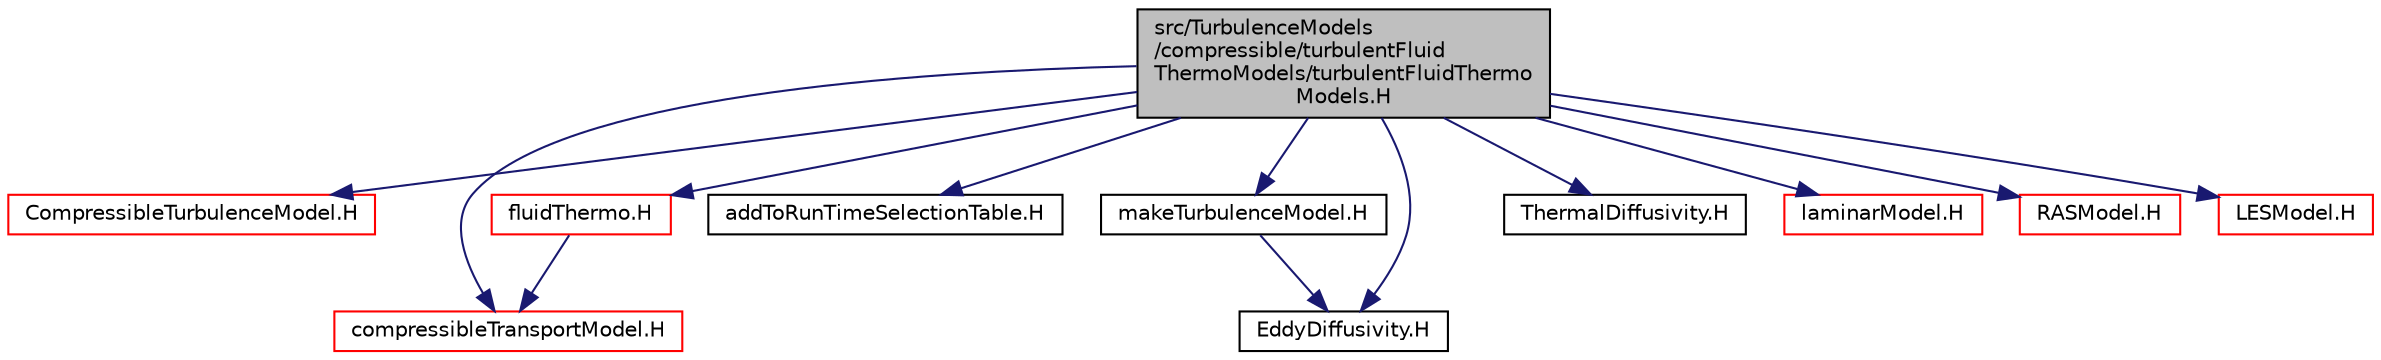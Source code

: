 digraph "src/TurbulenceModels/compressible/turbulentFluidThermoModels/turbulentFluidThermoModels.H"
{
  bgcolor="transparent";
  edge [fontname="Helvetica",fontsize="10",labelfontname="Helvetica",labelfontsize="10"];
  node [fontname="Helvetica",fontsize="10",shape=record];
  Node0 [label="src/TurbulenceModels\l/compressible/turbulentFluid\lThermoModels/turbulentFluidThermo\lModels.H",height=0.2,width=0.4,color="black", fillcolor="grey75", style="filled", fontcolor="black"];
  Node0 -> Node1 [color="midnightblue",fontsize="10",style="solid",fontname="Helvetica"];
  Node1 [label="CompressibleTurbulenceModel.H",height=0.2,width=0.4,color="red",URL="$a17549.html"];
  Node0 -> Node330 [color="midnightblue",fontsize="10",style="solid",fontname="Helvetica"];
  Node330 [label="compressibleTransportModel.H",height=0.2,width=0.4,color="red",URL="$a17291.html"];
  Node0 -> Node331 [color="midnightblue",fontsize="10",style="solid",fontname="Helvetica"];
  Node331 [label="fluidThermo.H",height=0.2,width=0.4,color="red",URL="$a15740.html"];
  Node331 -> Node330 [color="midnightblue",fontsize="10",style="solid",fontname="Helvetica"];
  Node0 -> Node334 [color="midnightblue",fontsize="10",style="solid",fontname="Helvetica"];
  Node334 [label="addToRunTimeSelectionTable.H",height=0.2,width=0.4,color="black",URL="$a09989.html",tooltip="Macros for easy insertion into run-time selection tables. "];
  Node0 -> Node335 [color="midnightblue",fontsize="10",style="solid",fontname="Helvetica"];
  Node335 [label="makeTurbulenceModel.H",height=0.2,width=0.4,color="black",URL="$a42137.html"];
  Node335 -> Node336 [color="midnightblue",fontsize="10",style="solid",fontname="Helvetica"];
  Node336 [label="EddyDiffusivity.H",height=0.2,width=0.4,color="black",URL="$a17561.html"];
  Node0 -> Node337 [color="midnightblue",fontsize="10",style="solid",fontname="Helvetica"];
  Node337 [label="ThermalDiffusivity.H",height=0.2,width=0.4,color="black",URL="$a17573.html"];
  Node0 -> Node336 [color="midnightblue",fontsize="10",style="solid",fontname="Helvetica"];
  Node0 -> Node338 [color="midnightblue",fontsize="10",style="solid",fontname="Helvetica"];
  Node338 [label="laminarModel.H",height=0.2,width=0.4,color="red",URL="$a17921.html"];
  Node0 -> Node339 [color="midnightblue",fontsize="10",style="solid",fontname="Helvetica"];
  Node339 [label="RASModel.H",height=0.2,width=0.4,color="red",URL="$a18179.html"];
  Node0 -> Node340 [color="midnightblue",fontsize="10",style="solid",fontname="Helvetica"];
  Node340 [label="LESModel.H",height=0.2,width=0.4,color="red",URL="$a18047.html"];
}
